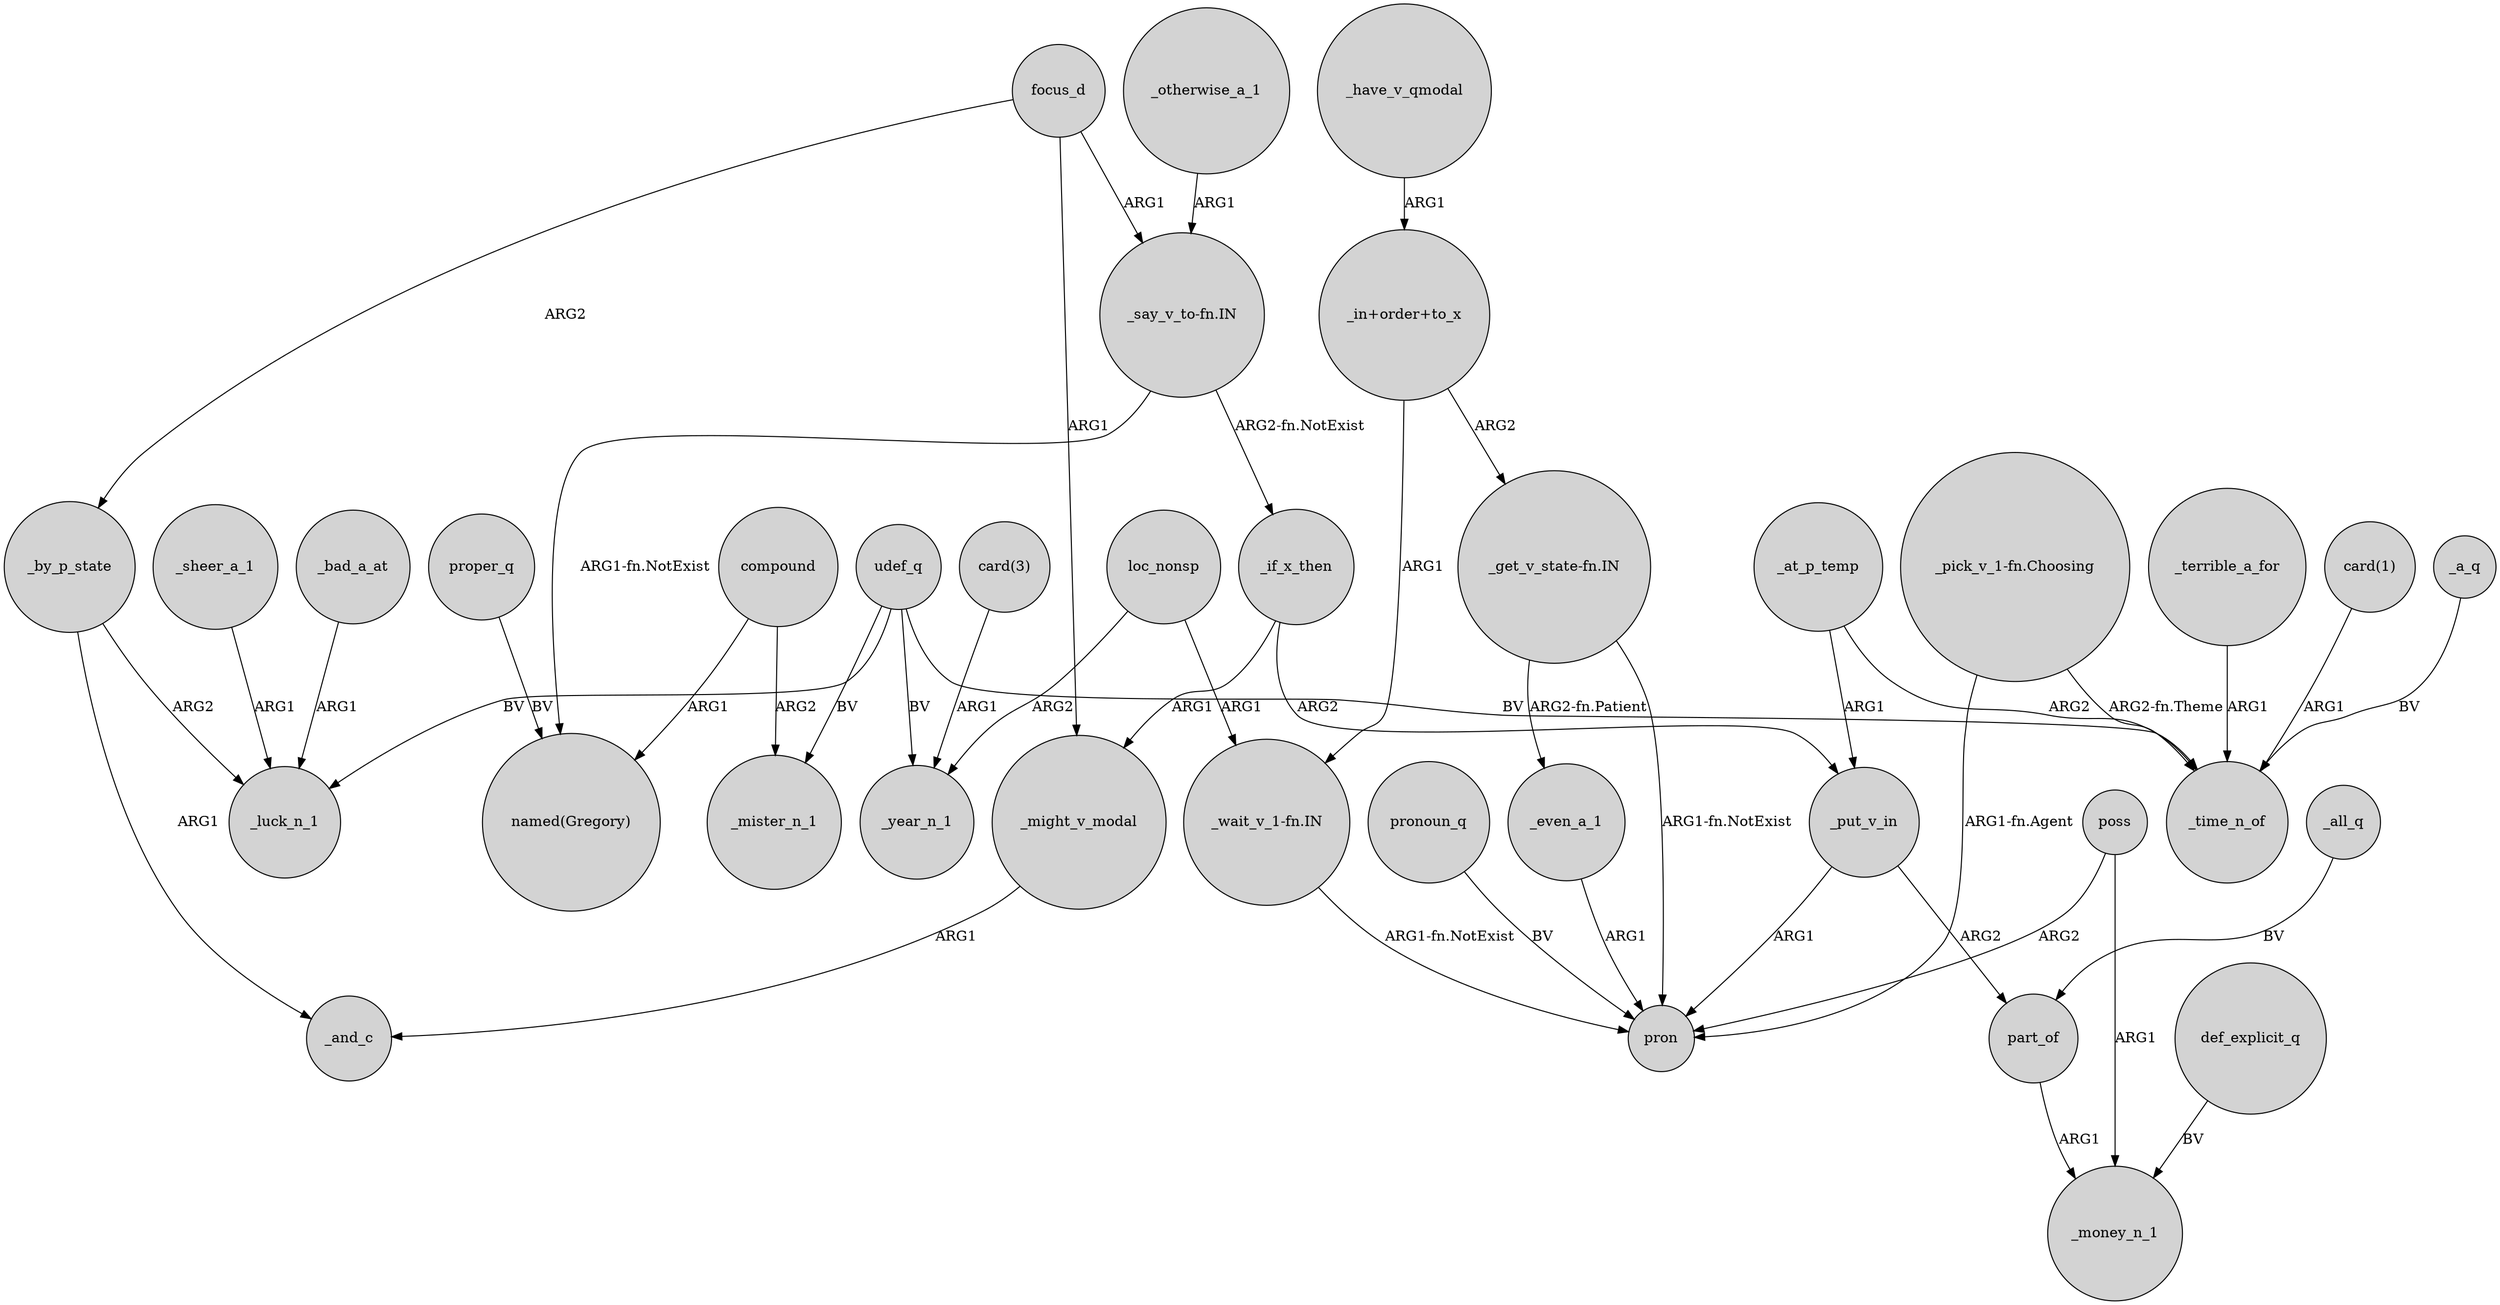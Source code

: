 digraph {
	node [shape=circle style=filled]
	focus_d -> _by_p_state [label=ARG2]
	"_get_v_state-fn.IN" -> pron [label="ARG1-fn.NotExist"]
	"_get_v_state-fn.IN" -> _even_a_1 [label="ARG2-fn.Patient"]
	_bad_a_at -> _luck_n_1 [label=ARG1]
	_all_q -> part_of [label=BV]
	poss -> pron [label=ARG2]
	_put_v_in -> pron [label=ARG1]
	_by_p_state -> _luck_n_1 [label=ARG2]
	udef_q -> _luck_n_1 [label=BV]
	compound -> _mister_n_1 [label=ARG2]
	proper_q -> "named(Gregory)" [label=BV]
	udef_q -> _mister_n_1 [label=BV]
	"_pick_v_1-fn.Choosing" -> pron [label="ARG1-fn.Agent"]
	_at_p_temp -> _time_n_of [label=ARG2]
	"card(1)" -> _time_n_of [label=ARG1]
	_a_q -> _time_n_of [label=BV]
	_put_v_in -> part_of [label=ARG2]
	"_say_v_to-fn.IN" -> "named(Gregory)" [label="ARG1-fn.NotExist"]
	_might_v_modal -> _and_c [label=ARG1]
	_if_x_then -> _might_v_modal [label=ARG1]
	"_wait_v_1-fn.IN" -> pron [label="ARG1-fn.NotExist"]
	_have_v_qmodal -> "_in+order+to_x" [label=ARG1]
	part_of -> _money_n_1 [label=ARG1]
	pronoun_q -> pron [label=BV]
	_if_x_then -> _put_v_in [label=ARG2]
	_even_a_1 -> pron [label=ARG1]
	udef_q -> _time_n_of [label=BV]
	"_pick_v_1-fn.Choosing" -> _time_n_of [label="ARG2-fn.Theme"]
	poss -> _money_n_1 [label=ARG1]
	loc_nonsp -> _year_n_1 [label=ARG2]
	compound -> "named(Gregory)" [label=ARG1]
	"card(3)" -> _year_n_1 [label=ARG1]
	focus_d -> _might_v_modal [label=ARG1]
	_at_p_temp -> _put_v_in [label=ARG1]
	_sheer_a_1 -> _luck_n_1 [label=ARG1]
	_terrible_a_for -> _time_n_of [label=ARG1]
	udef_q -> _year_n_1 [label=BV]
	"_say_v_to-fn.IN" -> _if_x_then [label="ARG2-fn.NotExist"]
	_by_p_state -> _and_c [label=ARG1]
	"_in+order+to_x" -> "_wait_v_1-fn.IN" [label=ARG1]
	"_in+order+to_x" -> "_get_v_state-fn.IN" [label=ARG2]
	_otherwise_a_1 -> "_say_v_to-fn.IN" [label=ARG1]
	loc_nonsp -> "_wait_v_1-fn.IN" [label=ARG1]
	focus_d -> "_say_v_to-fn.IN" [label=ARG1]
	def_explicit_q -> _money_n_1 [label=BV]
}
